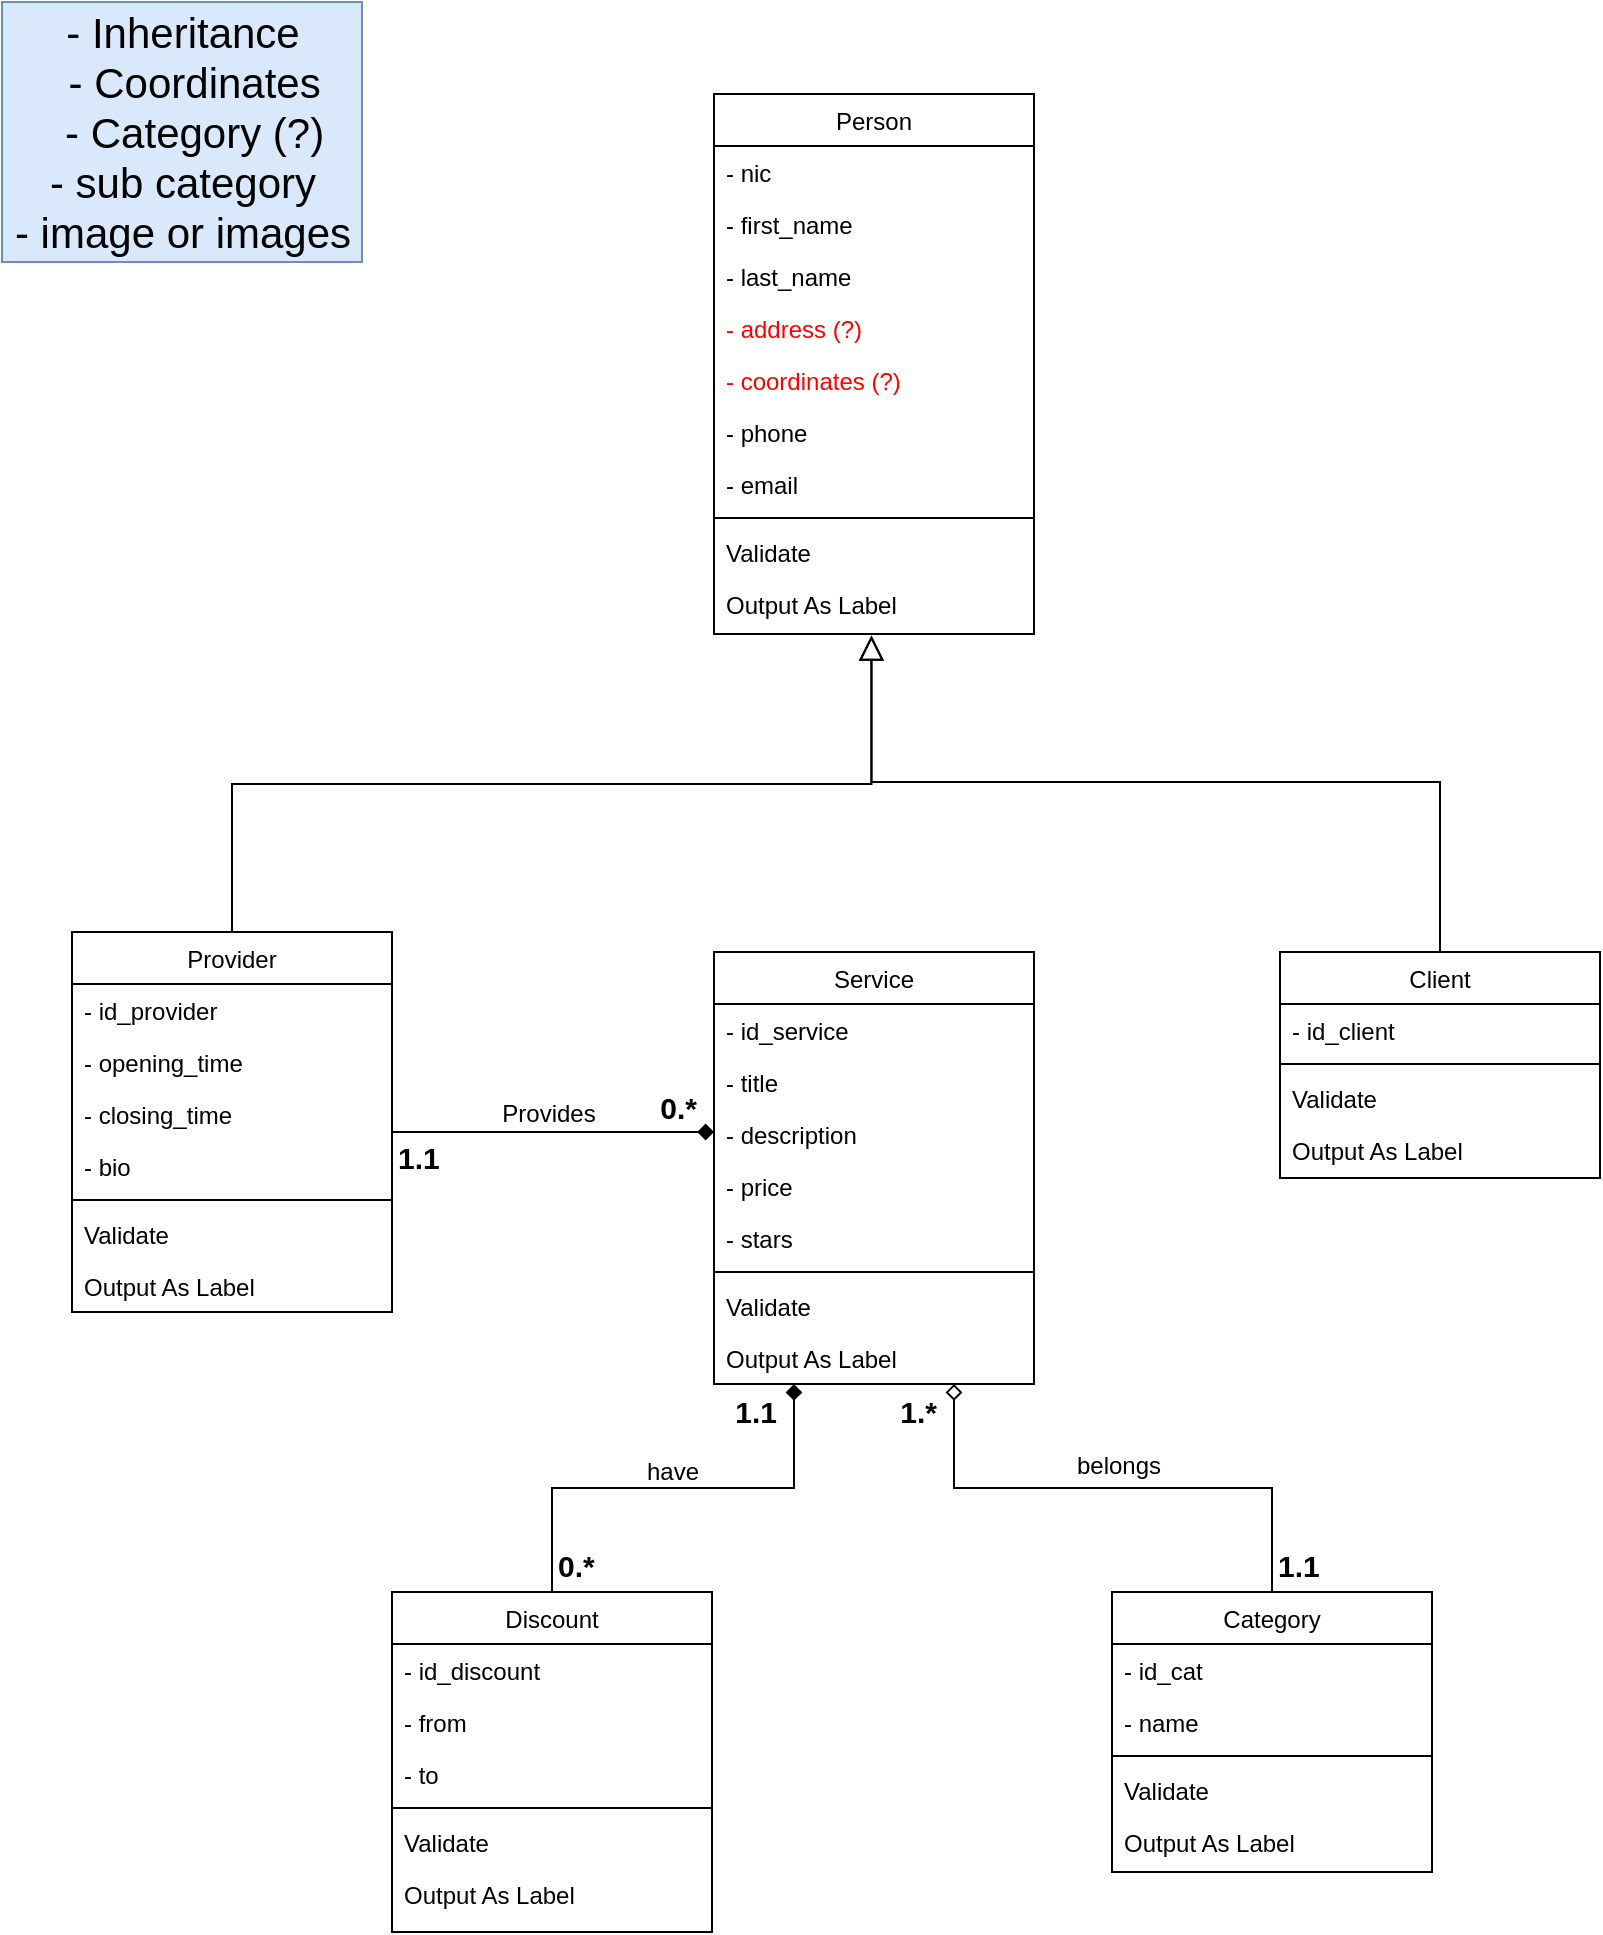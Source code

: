 <mxfile version="16.1.2" type="device"><diagram id="C5RBs43oDa-KdzZeNtuy" name="Page-1"><mxGraphModel dx="1887" dy="2369" grid="1" gridSize="10" guides="1" tooltips="1" connect="1" arrows="1" fold="1" page="1" pageScale="1" pageWidth="827" pageHeight="1169" math="0" shadow="0"><root><mxCell id="WIyWlLk6GJQsqaUBKTNV-0"/><mxCell id="WIyWlLk6GJQsqaUBKTNV-1" parent="WIyWlLk6GJQsqaUBKTNV-0"/><mxCell id="zkfFHV4jXpPFQw0GAbJ--17" value="Provider" style="swimlane;fontStyle=0;align=center;verticalAlign=top;childLayout=stackLayout;horizontal=1;startSize=26;horizontalStack=0;resizeParent=1;resizeLast=0;collapsible=1;marginBottom=0;rounded=0;shadow=0;strokeWidth=1;" parent="WIyWlLk6GJQsqaUBKTNV-1" vertex="1"><mxGeometry x="40" y="150" width="160" height="190" as="geometry"><mxRectangle x="550" y="140" width="160" height="26" as="alternateBounds"/></mxGeometry></mxCell><mxCell id="zkfFHV4jXpPFQw0GAbJ--18" value="- id_provider" style="text;align=left;verticalAlign=top;spacingLeft=4;spacingRight=4;overflow=hidden;rotatable=0;points=[[0,0.5],[1,0.5]];portConstraint=eastwest;" parent="zkfFHV4jXpPFQw0GAbJ--17" vertex="1"><mxGeometry y="26" width="160" height="26" as="geometry"/></mxCell><mxCell id="tQmb8huj7O87von77FGc-3" value="- opening_time" style="text;align=left;verticalAlign=top;spacingLeft=4;spacingRight=4;overflow=hidden;rotatable=0;points=[[0,0.5],[1,0.5]];portConstraint=eastwest;rounded=0;shadow=0;html=0;" parent="zkfFHV4jXpPFQw0GAbJ--17" vertex="1"><mxGeometry y="52" width="160" height="26" as="geometry"/></mxCell><mxCell id="tQmb8huj7O87von77FGc-4" value="- closing_time" style="text;align=left;verticalAlign=top;spacingLeft=4;spacingRight=4;overflow=hidden;rotatable=0;points=[[0,0.5],[1,0.5]];portConstraint=eastwest;rounded=0;shadow=0;html=0;" parent="zkfFHV4jXpPFQw0GAbJ--17" vertex="1"><mxGeometry y="78" width="160" height="26" as="geometry"/></mxCell><mxCell id="tQmb8huj7O87von77FGc-5" value="- bio" style="text;align=left;verticalAlign=top;spacingLeft=4;spacingRight=4;overflow=hidden;rotatable=0;points=[[0,0.5],[1,0.5]];portConstraint=eastwest;rounded=0;shadow=0;html=0;" parent="zkfFHV4jXpPFQw0GAbJ--17" vertex="1"><mxGeometry y="104" width="160" height="26" as="geometry"/></mxCell><mxCell id="zkfFHV4jXpPFQw0GAbJ--23" value="" style="line;html=1;strokeWidth=1;align=left;verticalAlign=middle;spacingTop=-1;spacingLeft=3;spacingRight=3;rotatable=0;labelPosition=right;points=[];portConstraint=eastwest;" parent="zkfFHV4jXpPFQw0GAbJ--17" vertex="1"><mxGeometry y="130" width="160" height="8" as="geometry"/></mxCell><mxCell id="zkfFHV4jXpPFQw0GAbJ--24" value="Validate" style="text;align=left;verticalAlign=top;spacingLeft=4;spacingRight=4;overflow=hidden;rotatable=0;points=[[0,0.5],[1,0.5]];portConstraint=eastwest;" parent="zkfFHV4jXpPFQw0GAbJ--17" vertex="1"><mxGeometry y="138" width="160" height="26" as="geometry"/></mxCell><mxCell id="zkfFHV4jXpPFQw0GAbJ--25" value="Output As Label" style="text;align=left;verticalAlign=top;spacingLeft=4;spacingRight=4;overflow=hidden;rotatable=0;points=[[0,0.5],[1,0.5]];portConstraint=eastwest;" parent="zkfFHV4jXpPFQw0GAbJ--17" vertex="1"><mxGeometry y="164" width="160" height="26" as="geometry"/></mxCell><mxCell id="tQmb8huj7O87von77FGc-8" value="Service" style="swimlane;fontStyle=0;align=center;verticalAlign=top;childLayout=stackLayout;horizontal=1;startSize=26;horizontalStack=0;resizeParent=1;resizeLast=0;collapsible=1;marginBottom=0;rounded=0;shadow=0;strokeWidth=1;" parent="WIyWlLk6GJQsqaUBKTNV-1" vertex="1"><mxGeometry x="361" y="160" width="160" height="216" as="geometry"><mxRectangle x="550" y="140" width="160" height="26" as="alternateBounds"/></mxGeometry></mxCell><mxCell id="tQmb8huj7O87von77FGc-9" value="- id_service" style="text;align=left;verticalAlign=top;spacingLeft=4;spacingRight=4;overflow=hidden;rotatable=0;points=[[0,0.5],[1,0.5]];portConstraint=eastwest;" parent="tQmb8huj7O87von77FGc-8" vertex="1"><mxGeometry y="26" width="160" height="26" as="geometry"/></mxCell><mxCell id="tQmb8huj7O87von77FGc-10" value="- title" style="text;align=left;verticalAlign=top;spacingLeft=4;spacingRight=4;overflow=hidden;rotatable=0;points=[[0,0.5],[1,0.5]];portConstraint=eastwest;rounded=0;shadow=0;html=0;" parent="tQmb8huj7O87von77FGc-8" vertex="1"><mxGeometry y="52" width="160" height="26" as="geometry"/></mxCell><mxCell id="tQmb8huj7O87von77FGc-23" value="- description" style="text;align=left;verticalAlign=top;spacingLeft=4;spacingRight=4;overflow=hidden;rotatable=0;points=[[0,0.5],[1,0.5]];portConstraint=eastwest;rounded=0;shadow=0;html=0;" parent="tQmb8huj7O87von77FGc-8" vertex="1"><mxGeometry y="78" width="160" height="26" as="geometry"/></mxCell><mxCell id="tQmb8huj7O87von77FGc-11" value="- price" style="text;align=left;verticalAlign=top;spacingLeft=4;spacingRight=4;overflow=hidden;rotatable=0;points=[[0,0.5],[1,0.5]];portConstraint=eastwest;rounded=0;shadow=0;html=0;" parent="tQmb8huj7O87von77FGc-8" vertex="1"><mxGeometry y="104" width="160" height="26" as="geometry"/></mxCell><mxCell id="yFicqF5WXDGUGnayccvF-0" value="- stars" style="text;align=left;verticalAlign=top;spacingLeft=4;spacingRight=4;overflow=hidden;rotatable=0;points=[[0,0.5],[1,0.5]];portConstraint=eastwest;rounded=0;shadow=0;html=0;" parent="tQmb8huj7O87von77FGc-8" vertex="1"><mxGeometry y="130" width="160" height="26" as="geometry"/></mxCell><mxCell id="tQmb8huj7O87von77FGc-20" value="" style="line;html=1;strokeWidth=1;align=left;verticalAlign=middle;spacingTop=-1;spacingLeft=3;spacingRight=3;rotatable=0;labelPosition=right;points=[];portConstraint=eastwest;" parent="tQmb8huj7O87von77FGc-8" vertex="1"><mxGeometry y="156" width="160" height="8" as="geometry"/></mxCell><mxCell id="tQmb8huj7O87von77FGc-21" value="Validate" style="text;align=left;verticalAlign=top;spacingLeft=4;spacingRight=4;overflow=hidden;rotatable=0;points=[[0,0.5],[1,0.5]];portConstraint=eastwest;" parent="tQmb8huj7O87von77FGc-8" vertex="1"><mxGeometry y="164" width="160" height="26" as="geometry"/></mxCell><mxCell id="tQmb8huj7O87von77FGc-22" value="Output As Label" style="text;align=left;verticalAlign=top;spacingLeft=4;spacingRight=4;overflow=hidden;rotatable=0;points=[[0,0.5],[1,0.5]];portConstraint=eastwest;" parent="tQmb8huj7O87von77FGc-8" vertex="1"><mxGeometry y="190" width="160" height="26" as="geometry"/></mxCell><mxCell id="tQmb8huj7O87von77FGc-29" value="" style="endArrow=diamond;shadow=0;strokeWidth=1;rounded=0;endFill=1;edgeStyle=elbowEdgeStyle;elbow=vertical;exitX=1;exitY=0.5;exitDx=0;exitDy=0;" parent="WIyWlLk6GJQsqaUBKTNV-1" source="tQmb8huj7O87von77FGc-5" target="tQmb8huj7O87von77FGc-23" edge="1"><mxGeometry x="0.5" y="41" relative="1" as="geometry"><mxPoint x="210" y="250" as="sourcePoint"/><mxPoint x="350" y="250" as="targetPoint"/><mxPoint x="-40" y="32" as="offset"/><Array as="points"><mxPoint x="340" y="250"/></Array></mxGeometry></mxCell><mxCell id="tQmb8huj7O87von77FGc-30" value="1.1" style="resizable=0;align=left;verticalAlign=bottom;labelBackgroundColor=none;fontSize=15;fontStyle=1" parent="tQmb8huj7O87von77FGc-29" connectable="0" vertex="1"><mxGeometry x="-1" relative="1" as="geometry"><mxPoint x="1" y="6" as="offset"/></mxGeometry></mxCell><mxCell id="tQmb8huj7O87von77FGc-31" value="0.*" style="resizable=0;align=right;verticalAlign=bottom;labelBackgroundColor=none;fontSize=15;fontStyle=1" parent="tQmb8huj7O87von77FGc-29" connectable="0" vertex="1"><mxGeometry x="1" relative="1" as="geometry"><mxPoint x="-7" y="-2" as="offset"/></mxGeometry></mxCell><mxCell id="tQmb8huj7O87von77FGc-32" value="Provides" style="text;html=1;resizable=0;points=[];;align=center;verticalAlign=middle;labelBackgroundColor=none;rounded=0;shadow=0;strokeWidth=1;fontSize=12;" parent="tQmb8huj7O87von77FGc-29" vertex="1" connectable="0"><mxGeometry x="0.5" y="49" relative="1" as="geometry"><mxPoint x="-39" y="40" as="offset"/></mxGeometry></mxCell><mxCell id="tQmb8huj7O87von77FGc-33" value="Client" style="swimlane;fontStyle=0;align=center;verticalAlign=top;childLayout=stackLayout;horizontal=1;startSize=26;horizontalStack=0;resizeParent=1;resizeLast=0;collapsible=1;marginBottom=0;rounded=0;shadow=0;strokeWidth=1;" parent="WIyWlLk6GJQsqaUBKTNV-1" vertex="1"><mxGeometry x="644" y="160" width="160" height="113" as="geometry"><mxRectangle x="550" y="140" width="160" height="26" as="alternateBounds"/></mxGeometry></mxCell><mxCell id="tQmb8huj7O87von77FGc-34" value="- id_client" style="text;align=left;verticalAlign=top;spacingLeft=4;spacingRight=4;overflow=hidden;rotatable=0;points=[[0,0.5],[1,0.5]];portConstraint=eastwest;" parent="tQmb8huj7O87von77FGc-33" vertex="1"><mxGeometry y="26" width="160" height="26" as="geometry"/></mxCell><mxCell id="tQmb8huj7O87von77FGc-38" value="" style="line;html=1;strokeWidth=1;align=left;verticalAlign=middle;spacingTop=-1;spacingLeft=3;spacingRight=3;rotatable=0;labelPosition=right;points=[];portConstraint=eastwest;" parent="tQmb8huj7O87von77FGc-33" vertex="1"><mxGeometry y="52" width="160" height="8" as="geometry"/></mxCell><mxCell id="tQmb8huj7O87von77FGc-39" value="Validate" style="text;align=left;verticalAlign=top;spacingLeft=4;spacingRight=4;overflow=hidden;rotatable=0;points=[[0,0.5],[1,0.5]];portConstraint=eastwest;" parent="tQmb8huj7O87von77FGc-33" vertex="1"><mxGeometry y="60" width="160" height="26" as="geometry"/></mxCell><mxCell id="tQmb8huj7O87von77FGc-40" value="Output As Label" style="text;align=left;verticalAlign=top;spacingLeft=4;spacingRight=4;overflow=hidden;rotatable=0;points=[[0,0.5],[1,0.5]];portConstraint=eastwest;" parent="tQmb8huj7O87von77FGc-33" vertex="1"><mxGeometry y="86" width="160" height="26" as="geometry"/></mxCell><mxCell id="tQmb8huj7O87von77FGc-49" value="Person" style="swimlane;fontStyle=0;align=center;verticalAlign=top;childLayout=stackLayout;horizontal=1;startSize=26;horizontalStack=0;resizeParent=1;resizeLast=0;collapsible=1;marginBottom=0;rounded=0;shadow=0;strokeWidth=1;" parent="WIyWlLk6GJQsqaUBKTNV-1" vertex="1"><mxGeometry x="361" y="-269" width="160" height="270" as="geometry"><mxRectangle x="550" y="140" width="160" height="26" as="alternateBounds"/></mxGeometry></mxCell><mxCell id="tQmb8huj7O87von77FGc-51" value="- nic" style="text;align=left;verticalAlign=top;spacingLeft=4;spacingRight=4;overflow=hidden;rotatable=0;points=[[0,0.5],[1,0.5]];portConstraint=eastwest;rounded=0;shadow=0;html=0;" parent="tQmb8huj7O87von77FGc-49" vertex="1"><mxGeometry y="26" width="160" height="26" as="geometry"/></mxCell><mxCell id="tQmb8huj7O87von77FGc-52" value="- first_name" style="text;align=left;verticalAlign=top;spacingLeft=4;spacingRight=4;overflow=hidden;rotatable=0;points=[[0,0.5],[1,0.5]];portConstraint=eastwest;rounded=0;shadow=0;html=0;" parent="tQmb8huj7O87von77FGc-49" vertex="1"><mxGeometry y="52" width="160" height="26" as="geometry"/></mxCell><mxCell id="tQmb8huj7O87von77FGc-53" value="- last_name" style="text;align=left;verticalAlign=top;spacingLeft=4;spacingRight=4;overflow=hidden;rotatable=0;points=[[0,0.5],[1,0.5]];portConstraint=eastwest;rounded=0;shadow=0;html=0;" parent="tQmb8huj7O87von77FGc-49" vertex="1"><mxGeometry y="78" width="160" height="26" as="geometry"/></mxCell><mxCell id="tQmb8huj7O87von77FGc-56" value="- address (?)" style="text;align=left;verticalAlign=top;spacingLeft=4;spacingRight=4;overflow=hidden;rotatable=0;points=[[0,0.5],[1,0.5]];portConstraint=eastwest;rounded=0;shadow=0;html=0;fontColor=#FF0000;" parent="tQmb8huj7O87von77FGc-49" vertex="1"><mxGeometry y="104" width="160" height="26" as="geometry"/></mxCell><mxCell id="tQmb8huj7O87von77FGc-57" value="- coordinates (?)" style="text;align=left;verticalAlign=top;spacingLeft=4;spacingRight=4;overflow=hidden;rotatable=0;points=[[0,0.5],[1,0.5]];portConstraint=eastwest;rounded=0;shadow=0;html=0;fontColor=#FF0000;" parent="tQmb8huj7O87von77FGc-49" vertex="1"><mxGeometry y="130" width="160" height="26" as="geometry"/></mxCell><mxCell id="tQmb8huj7O87von77FGc-58" value="- phone" style="text;align=left;verticalAlign=top;spacingLeft=4;spacingRight=4;overflow=hidden;rotatable=0;points=[[0,0.5],[1,0.5]];portConstraint=eastwest;rounded=0;shadow=0;html=0;" parent="tQmb8huj7O87von77FGc-49" vertex="1"><mxGeometry y="156" width="160" height="26" as="geometry"/></mxCell><mxCell id="tQmb8huj7O87von77FGc-59" value="- email" style="text;align=left;verticalAlign=top;spacingLeft=4;spacingRight=4;overflow=hidden;rotatable=0;points=[[0,0.5],[1,0.5]];portConstraint=eastwest;rounded=0;shadow=0;html=0;" parent="tQmb8huj7O87von77FGc-49" vertex="1"><mxGeometry y="182" width="160" height="26" as="geometry"/></mxCell><mxCell id="tQmb8huj7O87von77FGc-61" value="" style="line;html=1;strokeWidth=1;align=left;verticalAlign=middle;spacingTop=-1;spacingLeft=3;spacingRight=3;rotatable=0;labelPosition=right;points=[];portConstraint=eastwest;" parent="tQmb8huj7O87von77FGc-49" vertex="1"><mxGeometry y="208" width="160" height="8" as="geometry"/></mxCell><mxCell id="tQmb8huj7O87von77FGc-62" value="Validate" style="text;align=left;verticalAlign=top;spacingLeft=4;spacingRight=4;overflow=hidden;rotatable=0;points=[[0,0.5],[1,0.5]];portConstraint=eastwest;" parent="tQmb8huj7O87von77FGc-49" vertex="1"><mxGeometry y="216" width="160" height="26" as="geometry"/></mxCell><mxCell id="tQmb8huj7O87von77FGc-63" value="Output As Label" style="text;align=left;verticalAlign=top;spacingLeft=4;spacingRight=4;overflow=hidden;rotatable=0;points=[[0,0.5],[1,0.5]];portConstraint=eastwest;" parent="tQmb8huj7O87von77FGc-49" vertex="1"><mxGeometry y="242" width="160" height="26" as="geometry"/></mxCell><mxCell id="tQmb8huj7O87von77FGc-67" value="" style="endArrow=block;endSize=10;endFill=0;shadow=0;strokeWidth=1;rounded=0;edgeStyle=elbowEdgeStyle;elbow=vertical;exitX=0.5;exitY=0;exitDx=0;exitDy=0;entryX=0.492;entryY=1.105;entryDx=0;entryDy=0;entryPerimeter=0;" parent="WIyWlLk6GJQsqaUBKTNV-1" source="zkfFHV4jXpPFQw0GAbJ--17" target="tQmb8huj7O87von77FGc-63" edge="1"><mxGeometry width="160" relative="1" as="geometry"><mxPoint x="120" y="142" as="sourcePoint"/><mxPoint x="440" as="targetPoint"/></mxGeometry></mxCell><mxCell id="tQmb8huj7O87von77FGc-68" value="" style="endArrow=block;endSize=10;endFill=0;shadow=0;strokeWidth=1;rounded=0;edgeStyle=elbowEdgeStyle;elbow=vertical;exitX=0.5;exitY=0;exitDx=0;exitDy=0;entryX=0.492;entryY=1.105;entryDx=0;entryDy=0;entryPerimeter=0;" parent="WIyWlLk6GJQsqaUBKTNV-1" source="tQmb8huj7O87von77FGc-33" target="tQmb8huj7O87von77FGc-63" edge="1"><mxGeometry width="160" relative="1" as="geometry"><mxPoint x="724" y="149" as="sourcePoint"/><mxPoint x="440" y="20" as="targetPoint"/><Array as="points"><mxPoint x="590" y="75"/></Array></mxGeometry></mxCell><mxCell id="tQmb8huj7O87von77FGc-70" value="- Inheritance&lt;br style=&quot;font-size: 21px&quot;&gt;&amp;nbsp; - Coordinates&lt;br style=&quot;font-size: 21px&quot;&gt;&amp;nbsp; - Category (?)&lt;br&gt;- sub category&lt;br&gt;- image or images&lt;br&gt;" style="text;html=1;align=center;verticalAlign=middle;resizable=0;points=[];autosize=1;strokeColor=#6c8ebf;fillColor=#dae8fc;fontSize=21;" parent="WIyWlLk6GJQsqaUBKTNV-1" vertex="1"><mxGeometry x="5" y="-315" width="180" height="130" as="geometry"/></mxCell><mxCell id="tQmb8huj7O87von77FGc-71" value="Discount" style="swimlane;fontStyle=0;align=center;verticalAlign=top;childLayout=stackLayout;horizontal=1;startSize=26;horizontalStack=0;resizeParent=1;resizeLast=0;collapsible=1;marginBottom=0;rounded=0;shadow=0;strokeWidth=1;" parent="WIyWlLk6GJQsqaUBKTNV-1" vertex="1"><mxGeometry x="200" y="480" width="160" height="170" as="geometry"><mxRectangle x="550" y="140" width="160" height="26" as="alternateBounds"/></mxGeometry></mxCell><mxCell id="tQmb8huj7O87von77FGc-72" value="- id_discount" style="text;align=left;verticalAlign=top;spacingLeft=4;spacingRight=4;overflow=hidden;rotatable=0;points=[[0,0.5],[1,0.5]];portConstraint=eastwest;" parent="tQmb8huj7O87von77FGc-71" vertex="1"><mxGeometry y="26" width="160" height="26" as="geometry"/></mxCell><mxCell id="tQmb8huj7O87von77FGc-73" value="- from" style="text;align=left;verticalAlign=top;spacingLeft=4;spacingRight=4;overflow=hidden;rotatable=0;points=[[0,0.5],[1,0.5]];portConstraint=eastwest;rounded=0;shadow=0;html=0;" parent="tQmb8huj7O87von77FGc-71" vertex="1"><mxGeometry y="52" width="160" height="26" as="geometry"/></mxCell><mxCell id="tQmb8huj7O87von77FGc-74" value="- to" style="text;align=left;verticalAlign=top;spacingLeft=4;spacingRight=4;overflow=hidden;rotatable=0;points=[[0,0.5],[1,0.5]];portConstraint=eastwest;rounded=0;shadow=0;html=0;" parent="tQmb8huj7O87von77FGc-71" vertex="1"><mxGeometry y="78" width="160" height="26" as="geometry"/></mxCell><mxCell id="tQmb8huj7O87von77FGc-76" value="" style="line;html=1;strokeWidth=1;align=left;verticalAlign=middle;spacingTop=-1;spacingLeft=3;spacingRight=3;rotatable=0;labelPosition=right;points=[];portConstraint=eastwest;" parent="tQmb8huj7O87von77FGc-71" vertex="1"><mxGeometry y="104" width="160" height="8" as="geometry"/></mxCell><mxCell id="tQmb8huj7O87von77FGc-77" value="Validate" style="text;align=left;verticalAlign=top;spacingLeft=4;spacingRight=4;overflow=hidden;rotatable=0;points=[[0,0.5],[1,0.5]];portConstraint=eastwest;" parent="tQmb8huj7O87von77FGc-71" vertex="1"><mxGeometry y="112" width="160" height="26" as="geometry"/></mxCell><mxCell id="tQmb8huj7O87von77FGc-78" value="Output As Label" style="text;align=left;verticalAlign=top;spacingLeft=4;spacingRight=4;overflow=hidden;rotatable=0;points=[[0,0.5],[1,0.5]];portConstraint=eastwest;" parent="tQmb8huj7O87von77FGc-71" vertex="1"><mxGeometry y="138" width="160" height="26" as="geometry"/></mxCell><mxCell id="MT6kvKuDRu88jXlNrPTT-1" value="Category" style="swimlane;fontStyle=0;align=center;verticalAlign=top;childLayout=stackLayout;horizontal=1;startSize=26;horizontalStack=0;resizeParent=1;resizeLast=0;collapsible=1;marginBottom=0;rounded=0;shadow=0;strokeWidth=1;" parent="WIyWlLk6GJQsqaUBKTNV-1" vertex="1"><mxGeometry x="560" y="480" width="160" height="140" as="geometry"><mxRectangle x="550" y="140" width="160" height="26" as="alternateBounds"/></mxGeometry></mxCell><mxCell id="MT6kvKuDRu88jXlNrPTT-2" value="- id_cat" style="text;align=left;verticalAlign=top;spacingLeft=4;spacingRight=4;overflow=hidden;rotatable=0;points=[[0,0.5],[1,0.5]];portConstraint=eastwest;" parent="MT6kvKuDRu88jXlNrPTT-1" vertex="1"><mxGeometry y="26" width="160" height="26" as="geometry"/></mxCell><mxCell id="MT6kvKuDRu88jXlNrPTT-3" value="- name" style="text;align=left;verticalAlign=top;spacingLeft=4;spacingRight=4;overflow=hidden;rotatable=0;points=[[0,0.5],[1,0.5]];portConstraint=eastwest;rounded=0;shadow=0;html=0;" parent="MT6kvKuDRu88jXlNrPTT-1" vertex="1"><mxGeometry y="52" width="160" height="26" as="geometry"/></mxCell><mxCell id="MT6kvKuDRu88jXlNrPTT-5" value="" style="line;html=1;strokeWidth=1;align=left;verticalAlign=middle;spacingTop=-1;spacingLeft=3;spacingRight=3;rotatable=0;labelPosition=right;points=[];portConstraint=eastwest;" parent="MT6kvKuDRu88jXlNrPTT-1" vertex="1"><mxGeometry y="78" width="160" height="8" as="geometry"/></mxCell><mxCell id="MT6kvKuDRu88jXlNrPTT-6" value="Validate" style="text;align=left;verticalAlign=top;spacingLeft=4;spacingRight=4;overflow=hidden;rotatable=0;points=[[0,0.5],[1,0.5]];portConstraint=eastwest;" parent="MT6kvKuDRu88jXlNrPTT-1" vertex="1"><mxGeometry y="86" width="160" height="26" as="geometry"/></mxCell><mxCell id="MT6kvKuDRu88jXlNrPTT-7" value="Output As Label" style="text;align=left;verticalAlign=top;spacingLeft=4;spacingRight=4;overflow=hidden;rotatable=0;points=[[0,0.5],[1,0.5]];portConstraint=eastwest;" parent="MT6kvKuDRu88jXlNrPTT-1" vertex="1"><mxGeometry y="112" width="160" height="26" as="geometry"/></mxCell><mxCell id="8D4htA95m6ZF1M-dfi3B-0" value="" style="endArrow=diamond;shadow=0;strokeWidth=1;rounded=0;endFill=1;edgeStyle=elbowEdgeStyle;elbow=vertical;exitX=0.5;exitY=0;exitDx=0;exitDy=0;entryX=0.25;entryY=1;entryDx=0;entryDy=0;" parent="WIyWlLk6GJQsqaUBKTNV-1" source="tQmb8huj7O87von77FGc-71" target="tQmb8huj7O87von77FGc-8" edge="1"><mxGeometry x="0.5" y="41" relative="1" as="geometry"><mxPoint x="220" y="380" as="sourcePoint"/><mxPoint x="381" y="416" as="targetPoint"/><mxPoint x="-40" y="32" as="offset"/></mxGeometry></mxCell><mxCell id="8D4htA95m6ZF1M-dfi3B-1" value="0.*" style="resizable=0;align=left;verticalAlign=bottom;labelBackgroundColor=none;fontSize=15;fontStyle=1" parent="8D4htA95m6ZF1M-dfi3B-0" connectable="0" vertex="1"><mxGeometry x="-1" relative="1" as="geometry"><mxPoint x="1" y="-3" as="offset"/></mxGeometry></mxCell><mxCell id="8D4htA95m6ZF1M-dfi3B-2" value="1.1" style="resizable=0;align=right;verticalAlign=bottom;labelBackgroundColor=none;fontSize=15;fontStyle=1" parent="8D4htA95m6ZF1M-dfi3B-0" connectable="0" vertex="1"><mxGeometry x="1" relative="1" as="geometry"><mxPoint x="-7" y="24" as="offset"/></mxGeometry></mxCell><mxCell id="8D4htA95m6ZF1M-dfi3B-3" value="have" style="text;html=1;resizable=0;points=[];;align=center;verticalAlign=middle;labelBackgroundColor=none;rounded=0;shadow=0;strokeWidth=1;fontSize=12;" parent="8D4htA95m6ZF1M-dfi3B-0" vertex="1" connectable="0"><mxGeometry x="0.5" y="49" relative="1" as="geometry"><mxPoint x="-57" y="41" as="offset"/></mxGeometry></mxCell><mxCell id="8D4htA95m6ZF1M-dfi3B-4" value="" style="endArrow=diamond;shadow=0;strokeWidth=1;rounded=0;endFill=0;edgeStyle=elbowEdgeStyle;elbow=vertical;exitX=0.5;exitY=0;exitDx=0;exitDy=0;entryX=0.75;entryY=1;entryDx=0;entryDy=0;" parent="WIyWlLk6GJQsqaUBKTNV-1" source="MT6kvKuDRu88jXlNrPTT-1" target="tQmb8huj7O87von77FGc-8" edge="1"><mxGeometry x="0.5" y="41" relative="1" as="geometry"><mxPoint x="290" y="490" as="sourcePoint"/><mxPoint x="411" y="370" as="targetPoint"/><mxPoint x="-40" y="32" as="offset"/></mxGeometry></mxCell><mxCell id="8D4htA95m6ZF1M-dfi3B-5" value="1.1" style="resizable=0;align=left;verticalAlign=bottom;labelBackgroundColor=none;fontSize=15;fontStyle=1" parent="8D4htA95m6ZF1M-dfi3B-4" connectable="0" vertex="1"><mxGeometry x="-1" relative="1" as="geometry"><mxPoint x="1" y="-3" as="offset"/></mxGeometry></mxCell><mxCell id="8D4htA95m6ZF1M-dfi3B-6" value="1.*" style="resizable=0;align=right;verticalAlign=bottom;labelBackgroundColor=none;fontSize=15;fontStyle=1" parent="8D4htA95m6ZF1M-dfi3B-4" connectable="0" vertex="1"><mxGeometry x="1" relative="1" as="geometry"><mxPoint x="-7" y="24" as="offset"/></mxGeometry></mxCell><mxCell id="8D4htA95m6ZF1M-dfi3B-7" value="belongs" style="text;html=1;resizable=0;points=[];;align=center;verticalAlign=middle;labelBackgroundColor=none;rounded=0;shadow=0;strokeWidth=1;fontSize=12;" parent="8D4htA95m6ZF1M-dfi3B-4" vertex="1" connectable="0"><mxGeometry x="0.5" y="49" relative="1" as="geometry"><mxPoint x="68" y="-60" as="offset"/></mxGeometry></mxCell></root></mxGraphModel></diagram></mxfile>